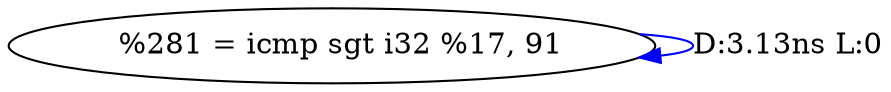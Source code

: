 digraph {
Node0x2870f90[label="  %281 = icmp sgt i32 %17, 91"];
Node0x2870f90 -> Node0x2870f90[label="D:3.13ns L:0",color=blue];
}
